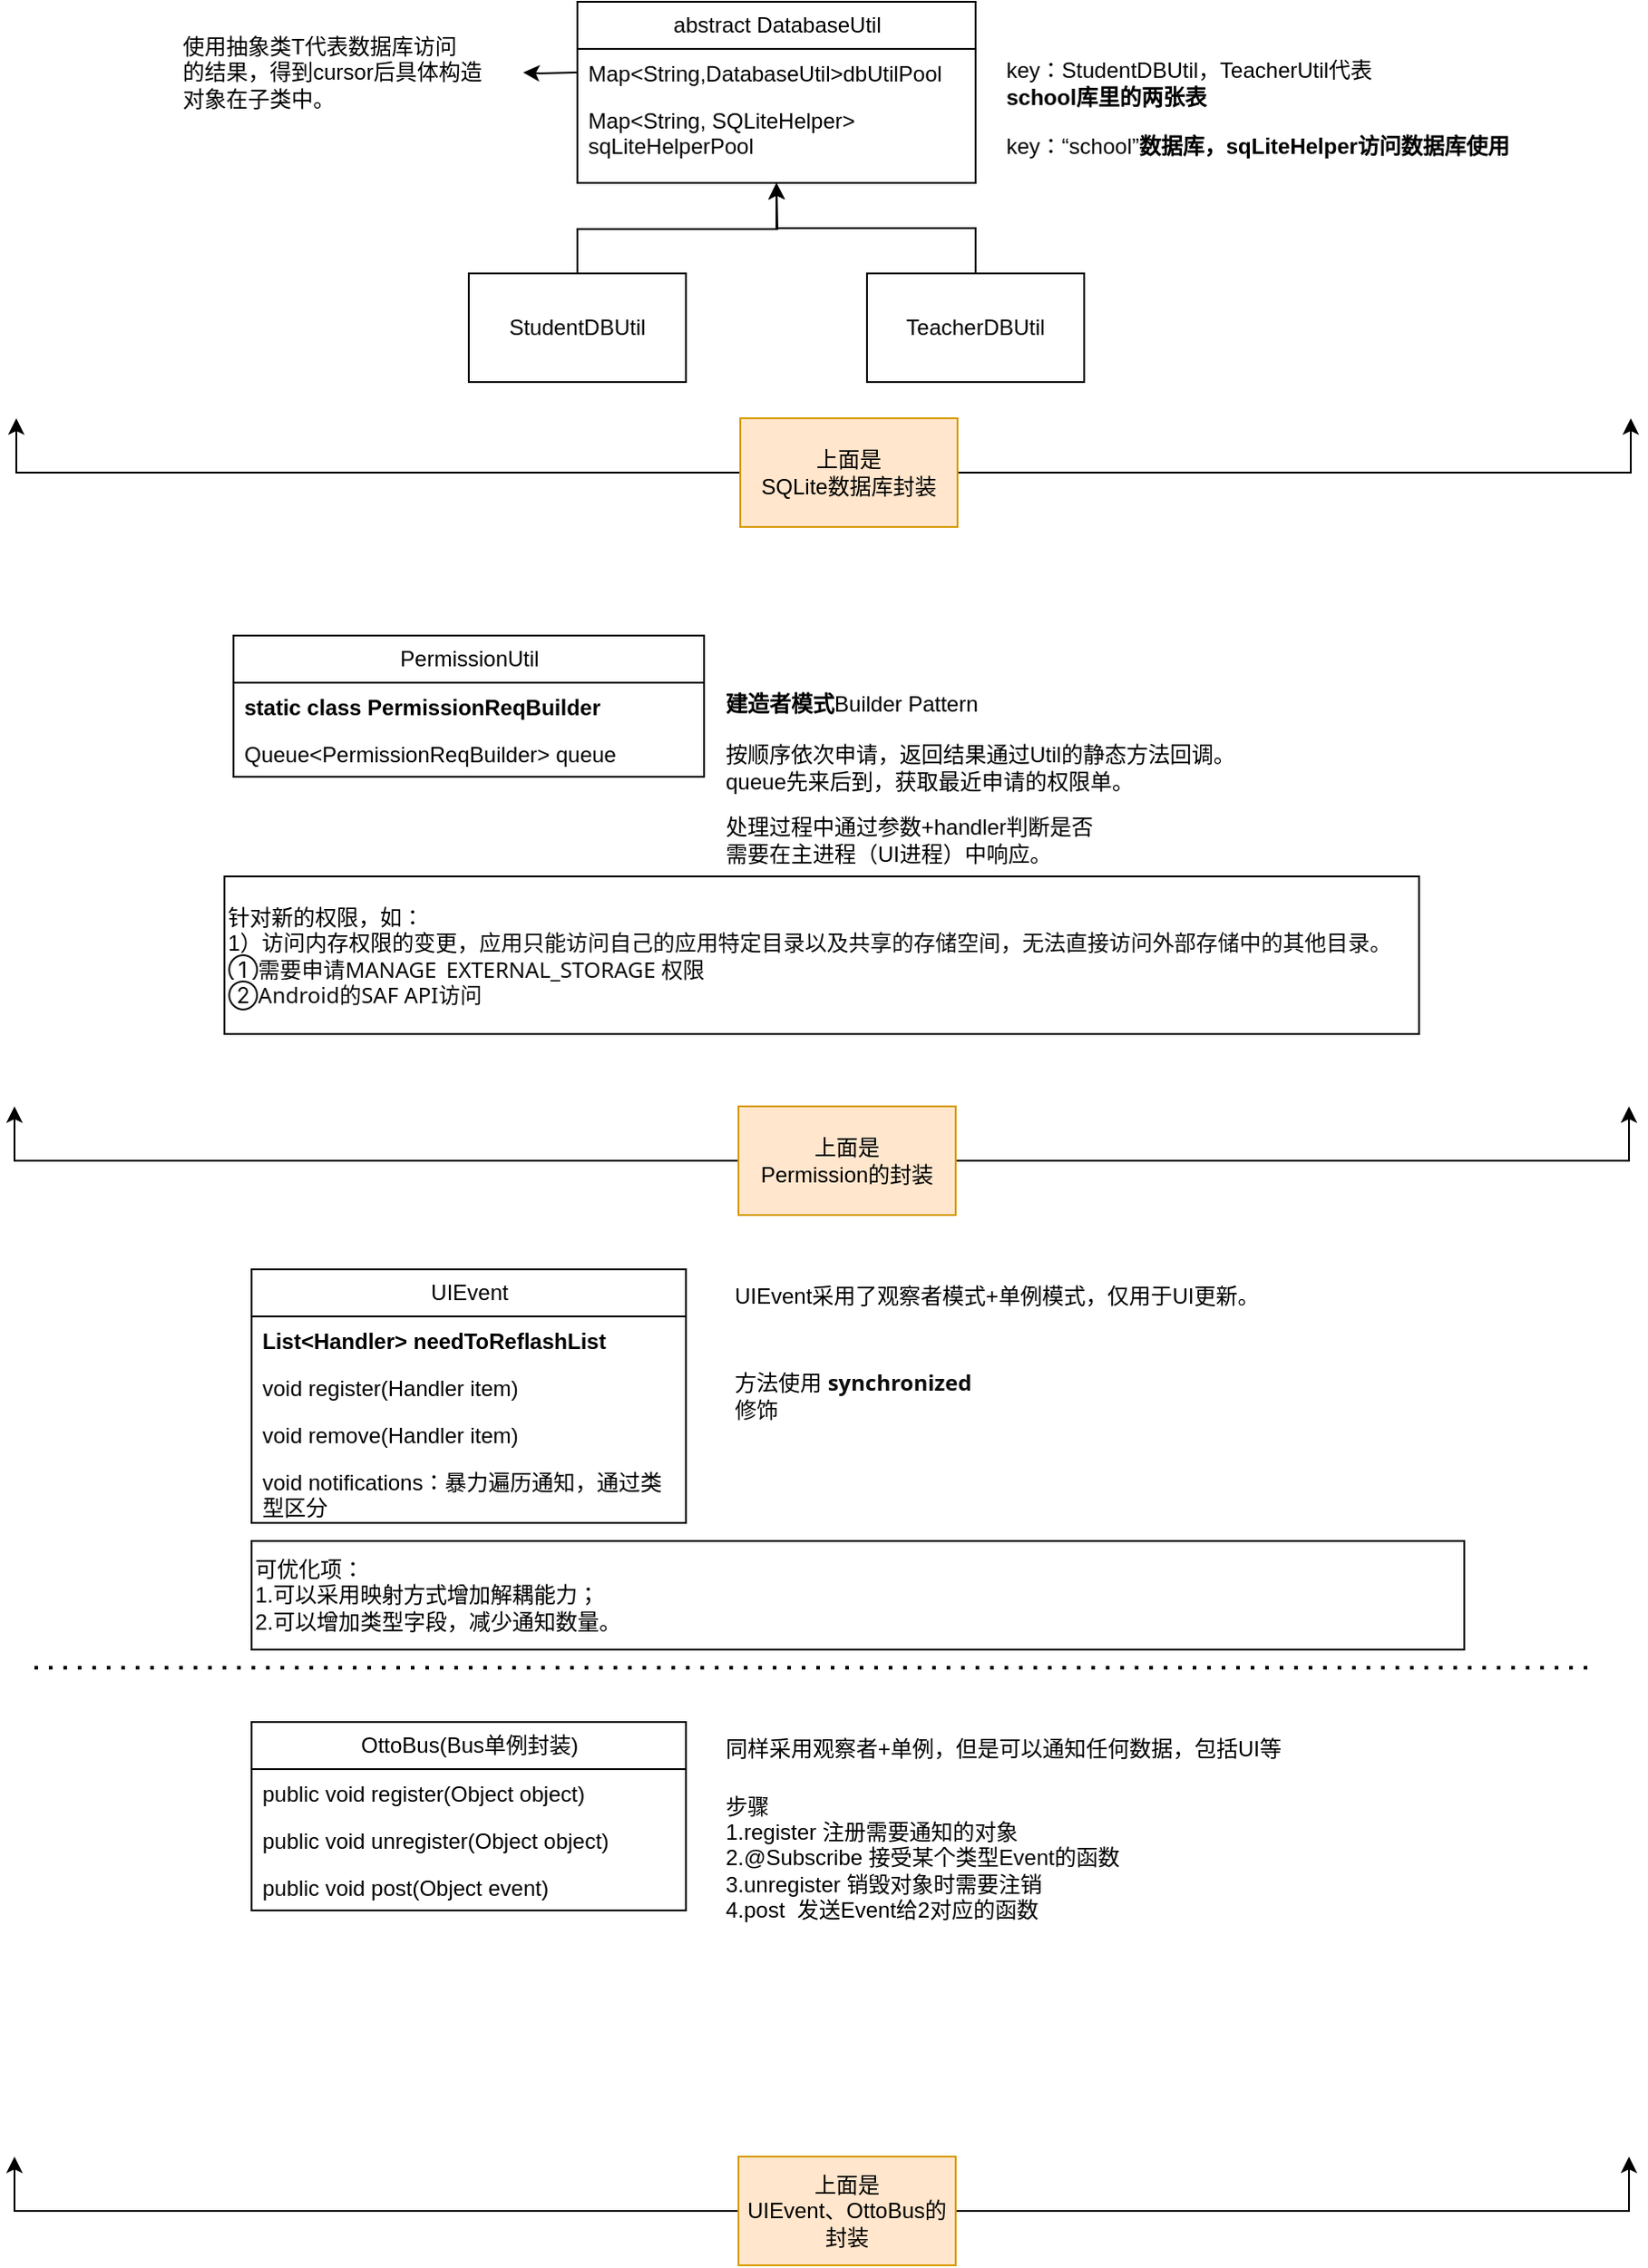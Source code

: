 <mxfile version="24.0.7" type="github">
  <diagram name="第 1 页" id="cVpbqnuZjv5tUL9fKgHS">
    <mxGraphModel dx="1328" dy="530" grid="1" gridSize="10" guides="1" tooltips="1" connect="1" arrows="1" fold="1" page="1" pageScale="1" pageWidth="1100" pageHeight="1700" math="0" shadow="0">
      <root>
        <mxCell id="0" />
        <mxCell id="1" parent="0" />
        <mxCell id="_Ly2tGGcxf1HoNy1rfg0-22" style="edgeStyle=orthogonalEdgeStyle;rounded=0;orthogonalLoop=1;jettySize=auto;html=1;exitX=0.5;exitY=0;exitDx=0;exitDy=0;" parent="1" source="_Ly2tGGcxf1HoNy1rfg0-3" edge="1">
          <mxGeometry relative="1" as="geometry">
            <mxPoint x="490" y="110" as="targetPoint" />
          </mxGeometry>
        </mxCell>
        <mxCell id="_Ly2tGGcxf1HoNy1rfg0-3" value="StudentDBUtil" style="whiteSpace=wrap;html=1;" parent="1" vertex="1">
          <mxGeometry x="320" y="160" width="120" height="60" as="geometry" />
        </mxCell>
        <mxCell id="_Ly2tGGcxf1HoNy1rfg0-4" value="TeacherDBUtil" style="whiteSpace=wrap;html=1;" parent="1" vertex="1">
          <mxGeometry x="540" y="160" width="120" height="60" as="geometry" />
        </mxCell>
        <mxCell id="_Ly2tGGcxf1HoNy1rfg0-17" value="&lt;span style=&quot;text-wrap: wrap;&quot;&gt;abstract&amp;nbsp;&lt;/span&gt;&lt;span style=&quot;text-wrap: wrap; background-color: initial;&quot;&gt;DatabaseUtil&lt;/span&gt;" style="swimlane;fontStyle=0;childLayout=stackLayout;horizontal=1;startSize=26;fillColor=none;horizontalStack=0;resizeParent=1;resizeParentMax=0;resizeLast=0;collapsible=1;marginBottom=0;html=1;" parent="1" vertex="1">
          <mxGeometry x="380" y="10" width="220" height="100" as="geometry" />
        </mxCell>
        <mxCell id="_Ly2tGGcxf1HoNy1rfg0-18" value="Map&amp;lt;String,DatabaseUtil&amp;gt;dbUtilPool" style="text;strokeColor=none;fillColor=none;align=left;verticalAlign=top;spacingLeft=4;spacingRight=4;overflow=hidden;rotatable=0;points=[[0,0.5],[1,0.5]];portConstraint=eastwest;whiteSpace=wrap;html=1;" parent="_Ly2tGGcxf1HoNy1rfg0-17" vertex="1">
          <mxGeometry y="26" width="220" height="26" as="geometry" />
        </mxCell>
        <mxCell id="_Ly2tGGcxf1HoNy1rfg0-19" value="Map&amp;lt;String, SQLiteHelper&amp;gt; sqLiteHelperPool" style="text;strokeColor=none;fillColor=none;align=left;verticalAlign=top;spacingLeft=4;spacingRight=4;overflow=hidden;rotatable=0;points=[[0,0.5],[1,0.5]];portConstraint=eastwest;whiteSpace=wrap;html=1;" parent="_Ly2tGGcxf1HoNy1rfg0-17" vertex="1">
          <mxGeometry y="52" width="220" height="48" as="geometry" />
        </mxCell>
        <mxCell id="_Ly2tGGcxf1HoNy1rfg0-21" style="edgeStyle=orthogonalEdgeStyle;rounded=0;orthogonalLoop=1;jettySize=auto;html=1;exitX=0.5;exitY=0;exitDx=0;exitDy=0;entryX=0.5;entryY=1;entryDx=0;entryDy=0;entryPerimeter=0;" parent="1" source="_Ly2tGGcxf1HoNy1rfg0-4" target="_Ly2tGGcxf1HoNy1rfg0-19" edge="1">
          <mxGeometry relative="1" as="geometry" />
        </mxCell>
        <mxCell id="_Ly2tGGcxf1HoNy1rfg0-23" value="key：StudentDBUtil，TeacherUtil代表&lt;div&gt;&lt;b&gt;school库里的两张表&lt;/b&gt;&lt;/div&gt;" style="text;html=1;align=left;verticalAlign=middle;resizable=0;points=[];autosize=1;strokeColor=none;fillColor=none;" parent="1" vertex="1">
          <mxGeometry x="615" y="35" width="230" height="40" as="geometry" />
        </mxCell>
        <mxCell id="1c0kHlhWkJaU_nETKubm-9" value="key：“school”&lt;b&gt;数据库，sqLiteHelper访问数据库使用&lt;/b&gt;" style="text;html=1;align=left;verticalAlign=middle;resizable=0;points=[];autosize=1;strokeColor=none;fillColor=none;" parent="1" vertex="1">
          <mxGeometry x="615" y="75" width="300" height="30" as="geometry" />
        </mxCell>
        <mxCell id="1c0kHlhWkJaU_nETKubm-11" value="使用抽象类T代表数据库访问&lt;div&gt;的结果，得到cursor后具体构造&lt;/div&gt;&lt;div&gt;对象在子类中。&lt;/div&gt;" style="text;html=1;align=left;verticalAlign=middle;resizable=0;points=[];autosize=1;strokeColor=none;fillColor=none;" parent="1" vertex="1">
          <mxGeometry x="160" y="19" width="190" height="60" as="geometry" />
        </mxCell>
        <mxCell id="1c0kHlhWkJaU_nETKubm-10" style="edgeStyle=orthogonalEdgeStyle;rounded=0;orthogonalLoop=1;jettySize=auto;html=1;exitX=0;exitY=0.5;exitDx=0;exitDy=0;" parent="1" target="1c0kHlhWkJaU_nETKubm-11" edge="1">
          <mxGeometry relative="1" as="geometry">
            <mxPoint x="290" y="49" as="targetPoint" />
            <mxPoint x="380" y="49" as="sourcePoint" />
          </mxGeometry>
        </mxCell>
        <mxCell id="1c0kHlhWkJaU_nETKubm-13" style="edgeStyle=orthogonalEdgeStyle;rounded=0;orthogonalLoop=1;jettySize=auto;html=1;exitX=0;exitY=0.5;exitDx=0;exitDy=0;" parent="1" source="1c0kHlhWkJaU_nETKubm-12" edge="1">
          <mxGeometry relative="1" as="geometry">
            <mxPoint x="70" y="240" as="targetPoint" />
            <Array as="points">
              <mxPoint x="70" y="270" />
            </Array>
          </mxGeometry>
        </mxCell>
        <mxCell id="1c0kHlhWkJaU_nETKubm-14" style="edgeStyle=orthogonalEdgeStyle;rounded=0;orthogonalLoop=1;jettySize=auto;html=1;exitX=1;exitY=0.5;exitDx=0;exitDy=0;" parent="1" source="1c0kHlhWkJaU_nETKubm-12" edge="1">
          <mxGeometry relative="1" as="geometry">
            <mxPoint x="962" y="240" as="targetPoint" />
            <Array as="points">
              <mxPoint x="962" y="270" />
            </Array>
          </mxGeometry>
        </mxCell>
        <mxCell id="1c0kHlhWkJaU_nETKubm-12" value="&lt;div&gt;上面是&lt;/div&gt;SQLite数据库封装" style="whiteSpace=wrap;html=1;fillColor=#ffe6cc;strokeColor=#d79b00;" parent="1" vertex="1">
          <mxGeometry x="470" y="240" width="120" height="60" as="geometry" />
        </mxCell>
        <mxCell id="1c0kHlhWkJaU_nETKubm-15" value="PermissionUtil" style="swimlane;fontStyle=0;childLayout=stackLayout;horizontal=1;startSize=26;fillColor=none;horizontalStack=0;resizeParent=1;resizeParentMax=0;resizeLast=0;collapsible=1;marginBottom=0;html=1;" parent="1" vertex="1">
          <mxGeometry x="190" y="360" width="260" height="78" as="geometry" />
        </mxCell>
        <mxCell id="1c0kHlhWkJaU_nETKubm-16" value="&lt;b&gt;static&amp;nbsp;class PermissionReqBuilder&lt;/b&gt;" style="text;strokeColor=none;fillColor=none;align=left;verticalAlign=top;spacingLeft=4;spacingRight=4;overflow=hidden;rotatable=0;points=[[0,0.5],[1,0.5]];portConstraint=eastwest;whiteSpace=wrap;html=1;" parent="1c0kHlhWkJaU_nETKubm-15" vertex="1">
          <mxGeometry y="26" width="260" height="26" as="geometry" />
        </mxCell>
        <mxCell id="1c0kHlhWkJaU_nETKubm-17" value="Queue&amp;lt;PermissionReqBuilder&amp;gt;&amp;nbsp;queue" style="text;strokeColor=none;fillColor=none;align=left;verticalAlign=top;spacingLeft=4;spacingRight=4;overflow=hidden;rotatable=0;points=[[0,0.5],[1,0.5]];portConstraint=eastwest;whiteSpace=wrap;html=1;" parent="1c0kHlhWkJaU_nETKubm-15" vertex="1">
          <mxGeometry y="52" width="260" height="26" as="geometry" />
        </mxCell>
        <mxCell id="1c0kHlhWkJaU_nETKubm-20" value="&lt;b&gt;建造者模式&lt;/b&gt;Builder&amp;nbsp;Pattern" style="text;html=1;align=left;verticalAlign=middle;resizable=0;points=[];autosize=1;strokeColor=none;fillColor=none;" parent="1" vertex="1">
          <mxGeometry x="460" y="383" width="160" height="30" as="geometry" />
        </mxCell>
        <mxCell id="1c0kHlhWkJaU_nETKubm-21" value="按顺序依次申请，返回结果通过Util的静态方法回调。&lt;div&gt;queue先来后到，获取最近申请的权限单。&lt;/div&gt;" style="text;html=1;align=left;verticalAlign=middle;resizable=0;points=[];autosize=1;strokeColor=none;fillColor=none;" parent="1" vertex="1">
          <mxGeometry x="460" y="413" width="300" height="40" as="geometry" />
        </mxCell>
        <mxCell id="1c0kHlhWkJaU_nETKubm-22" value="处理过程中通过参数+handler判断是否&lt;div&gt;需要在主进程（UI进程）中响应。&lt;/div&gt;" style="text;html=1;align=left;verticalAlign=middle;resizable=0;points=[];autosize=1;strokeColor=none;fillColor=none;" parent="1" vertex="1">
          <mxGeometry x="460" y="453" width="230" height="40" as="geometry" />
        </mxCell>
        <mxCell id="1c0kHlhWkJaU_nETKubm-23" value="针对新的权限，如：&lt;div style=&quot;font-size: 12px;&quot;&gt;1）访问内存权限的变更，&lt;span style=&quot;color: rgb(13, 13, 13); font-family: Söhne, ui-sans-serif, system-ui, -apple-system, &amp;quot;Segoe UI&amp;quot;, Roboto, Ubuntu, Cantarell, &amp;quot;Noto Sans&amp;quot;, sans-serif, &amp;quot;Helvetica Neue&amp;quot;, Arial, &amp;quot;Apple Color Emoji&amp;quot;, &amp;quot;Segoe UI Emoji&amp;quot;, &amp;quot;Segoe UI Symbol&amp;quot;, &amp;quot;Noto Color Emoji&amp;quot;; font-size: 12px; white-space-collapse: preserve; background-color: rgb(255, 255, 255);&quot;&gt;应用只能访问自己的应用特定目录以及共享的存储空间，无法直接访问外部存储中的其他目录。&lt;/span&gt;&lt;/div&gt;&lt;div style=&quot;font-size: 12px;&quot;&gt;&lt;span style=&quot;color: rgb(13, 13, 13); font-family: Söhne, ui-sans-serif, system-ui, -apple-system, &amp;quot;Segoe UI&amp;quot;, Roboto, Ubuntu, Cantarell, &amp;quot;Noto Sans&amp;quot;, sans-serif, &amp;quot;Helvetica Neue&amp;quot;, Arial, &amp;quot;Apple Color Emoji&amp;quot;, &amp;quot;Segoe UI Emoji&amp;quot;, &amp;quot;Segoe UI Symbol&amp;quot;, &amp;quot;Noto Color Emoji&amp;quot;; font-size: 12px; white-space-collapse: preserve; background-color: rgb(255, 255, 255);&quot;&gt;①需要申请&lt;/span&gt;&lt;span style=&quot;background-color: rgb(255, 255, 255); color: rgb(13, 13, 13); font-family: Söhne, ui-sans-serif, system-ui, -apple-system, &amp;quot;Segoe UI&amp;quot;, Roboto, Ubuntu, Cantarell, &amp;quot;Noto Sans&amp;quot;, sans-serif, &amp;quot;Helvetica Neue&amp;quot;, Arial, &amp;quot;Apple Color Emoji&amp;quot;, &amp;quot;Segoe UI Emoji&amp;quot;, &amp;quot;Segoe UI Symbol&amp;quot;, &amp;quot;Noto Color Emoji&amp;quot;; font-size: 12px; white-space-collapse: preserve;&quot;&gt;MANAGE_EXTERNAL_STORAGE 权限&lt;/span&gt;&lt;/div&gt;&lt;div style=&quot;font-size: 12px;&quot;&gt;&lt;span style=&quot;background-color: rgb(255, 255, 255); color: rgb(13, 13, 13); font-family: Söhne, ui-sans-serif, system-ui, -apple-system, &amp;quot;Segoe UI&amp;quot;, Roboto, Ubuntu, Cantarell, &amp;quot;Noto Sans&amp;quot;, sans-serif, &amp;quot;Helvetica Neue&amp;quot;, Arial, &amp;quot;Apple Color Emoji&amp;quot;, &amp;quot;Segoe UI Emoji&amp;quot;, &amp;quot;Segoe UI Symbol&amp;quot;, &amp;quot;Noto Color Emoji&amp;quot;; font-size: 12px; white-space-collapse: preserve;&quot;&gt;②Android的SAF API访问&lt;/span&gt;&lt;/div&gt;" style="whiteSpace=wrap;html=1;fontSize=12;align=left;" parent="1" vertex="1">
          <mxGeometry x="185" y="493" width="660" height="87" as="geometry" />
        </mxCell>
        <mxCell id="1c0kHlhWkJaU_nETKubm-24" style="edgeStyle=orthogonalEdgeStyle;rounded=0;orthogonalLoop=1;jettySize=auto;html=1;exitX=0;exitY=0.5;exitDx=0;exitDy=0;" parent="1" source="1c0kHlhWkJaU_nETKubm-26" edge="1">
          <mxGeometry relative="1" as="geometry">
            <mxPoint x="69" y="620" as="targetPoint" />
            <Array as="points">
              <mxPoint x="69" y="650" />
            </Array>
          </mxGeometry>
        </mxCell>
        <mxCell id="1c0kHlhWkJaU_nETKubm-25" style="edgeStyle=orthogonalEdgeStyle;rounded=0;orthogonalLoop=1;jettySize=auto;html=1;exitX=1;exitY=0.5;exitDx=0;exitDy=0;" parent="1" source="1c0kHlhWkJaU_nETKubm-26" edge="1">
          <mxGeometry relative="1" as="geometry">
            <mxPoint x="961" y="620" as="targetPoint" />
            <Array as="points">
              <mxPoint x="961" y="650" />
            </Array>
          </mxGeometry>
        </mxCell>
        <mxCell id="1c0kHlhWkJaU_nETKubm-26" value="&lt;div&gt;上面是&lt;/div&gt;Permission的封装" style="whiteSpace=wrap;html=1;fillColor=#ffe6cc;strokeColor=#d79b00;" parent="1" vertex="1">
          <mxGeometry x="469" y="620" width="120" height="60" as="geometry" />
        </mxCell>
        <mxCell id="asEf8vuWVPnKcKxidllt-1" value="UIEvent" style="swimlane;fontStyle=0;childLayout=stackLayout;horizontal=1;startSize=26;fillColor=none;horizontalStack=0;resizeParent=1;resizeParentMax=0;resizeLast=0;collapsible=1;marginBottom=0;html=1;" parent="1" vertex="1">
          <mxGeometry x="200" y="710" width="240" height="140" as="geometry" />
        </mxCell>
        <mxCell id="asEf8vuWVPnKcKxidllt-2" value="&lt;b&gt;List&amp;lt;Handler&amp;gt; needToReflashList&lt;/b&gt;" style="text;strokeColor=none;fillColor=none;align=left;verticalAlign=top;spacingLeft=4;spacingRight=4;overflow=hidden;rotatable=0;points=[[0,0.5],[1,0.5]];portConstraint=eastwest;whiteSpace=wrap;html=1;" parent="asEf8vuWVPnKcKxidllt-1" vertex="1">
          <mxGeometry y="26" width="240" height="26" as="geometry" />
        </mxCell>
        <mxCell id="asEf8vuWVPnKcKxidllt-3" value="void register(Handler item)" style="text;strokeColor=none;fillColor=none;align=left;verticalAlign=top;spacingLeft=4;spacingRight=4;overflow=hidden;rotatable=0;points=[[0,0.5],[1,0.5]];portConstraint=eastwest;whiteSpace=wrap;html=1;" parent="asEf8vuWVPnKcKxidllt-1" vertex="1">
          <mxGeometry y="52" width="240" height="26" as="geometry" />
        </mxCell>
        <mxCell id="asEf8vuWVPnKcKxidllt-4" value="void remove(Handler item)" style="text;strokeColor=none;fillColor=none;align=left;verticalAlign=top;spacingLeft=4;spacingRight=4;overflow=hidden;rotatable=0;points=[[0,0.5],[1,0.5]];portConstraint=eastwest;whiteSpace=wrap;html=1;" parent="asEf8vuWVPnKcKxidllt-1" vertex="1">
          <mxGeometry y="78" width="240" height="26" as="geometry" />
        </mxCell>
        <mxCell id="asEf8vuWVPnKcKxidllt-5" value="void notifications：暴力遍历通知，通过类型区分" style="text;strokeColor=none;fillColor=none;align=left;verticalAlign=top;spacingLeft=4;spacingRight=4;overflow=hidden;rotatable=0;points=[[0,0.5],[1,0.5]];portConstraint=eastwest;whiteSpace=wrap;html=1;" parent="asEf8vuWVPnKcKxidllt-1" vertex="1">
          <mxGeometry y="104" width="240" height="36" as="geometry" />
        </mxCell>
        <mxCell id="asEf8vuWVPnKcKxidllt-6" value="UIEvent采用了观察者模式+单例模式，仅用于UI更新。" style="text;html=1;align=left;verticalAlign=middle;resizable=0;points=[];autosize=1;strokeColor=none;fillColor=none;" parent="1" vertex="1">
          <mxGeometry x="465" y="710" width="310" height="30" as="geometry" />
        </mxCell>
        <mxCell id="asEf8vuWVPnKcKxidllt-7" value="方法使用&amp;nbsp;&lt;span style=&quot;border: 0px solid rgb(227, 227, 227); box-sizing: border-box; --tw-border-spacing-x: 0; --tw-border-spacing-y: 0; --tw-translate-x: 0; --tw-translate-y: 0; --tw-rotate: 0; --tw-skew-x: 0; --tw-skew-y: 0; --tw-scale-x: 1; --tw-scale-y: 1; --tw-pan-x: ; --tw-pan-y: ; --tw-pinch-zoom: ; --tw-scroll-snap-strictness: proximity; --tw-gradient-from-position: ; --tw-gradient-via-position: ; --tw-gradient-to-position: ; --tw-ordinal: ; --tw-slashed-zero: ; --tw-numeric-figure: ; --tw-numeric-spacing: ; --tw-numeric-fraction: ; --tw-ring-inset: ; --tw-ring-offset-width: 0px; --tw-ring-offset-color: #fff; --tw-ring-color: rgba(69,89,164,.5); --tw-ring-offset-shadow: 0 0 transparent; --tw-ring-shadow: 0 0 transparent; --tw-shadow: 0 0 transparent; --tw-shadow-colored: 0 0 transparent; --tw-blur: ; --tw-brightness: ; --tw-contrast: ; --tw-grayscale: ; --tw-hue-rotate: ; --tw-invert: ; --tw-saturate: ; --tw-sepia: ; --tw-drop-shadow: ; --tw-backdrop-blur: ; --tw-backdrop-brightness: ; --tw-backdrop-contrast: ; --tw-backdrop-grayscale: ; --tw-backdrop-hue-rotate: ; --tw-backdrop-invert: ; --tw-backdrop-opacity: ; --tw-backdrop-saturate: ; --tw-backdrop-sepia: ; font-weight: 600; color: rgb(13, 13, 13); font-family: Söhne, ui-sans-serif, system-ui, -apple-system, &amp;quot;Segoe UI&amp;quot;, Roboto, Ubuntu, Cantarell, &amp;quot;Noto Sans&amp;quot;, sans-serif, &amp;quot;Helvetica Neue&amp;quot;, Arial, &amp;quot;Apple Color Emoji&amp;quot;, &amp;quot;Segoe UI Emoji&amp;quot;, &amp;quot;Segoe UI Symbol&amp;quot;, &amp;quot;Noto Color Emoji&amp;quot;; font-size: 12px; white-space: pre-wrap; background-color: rgb(255, 255, 255);&quot;&gt;synchronized&lt;/span&gt;&lt;span style=&quot;border: 0px solid rgb(227, 227, 227); box-sizing: border-box; --tw-border-spacing-x: 0; --tw-border-spacing-y: 0; --tw-translate-x: 0; --tw-translate-y: 0; --tw-rotate: 0; --tw-skew-x: 0; --tw-skew-y: 0; --tw-scale-x: 1; --tw-scale-y: 1; --tw-pan-x: ; --tw-pan-y: ; --tw-pinch-zoom: ; --tw-scroll-snap-strictness: proximity; --tw-gradient-from-position: ; --tw-gradient-via-position: ; --tw-gradient-to-position: ; --tw-ordinal: ; --tw-slashed-zero: ; --tw-numeric-figure: ; --tw-numeric-spacing: ; --tw-numeric-fraction: ; --tw-ring-inset: ; --tw-ring-offset-width: 0px; --tw-ring-offset-color: #fff; --tw-ring-color: rgba(69,89,164,.5); --tw-ring-offset-shadow: 0 0 transparent; --tw-ring-shadow: 0 0 transparent; --tw-shadow: 0 0 transparent; --tw-shadow-colored: 0 0 transparent; --tw-blur: ; --tw-brightness: ; --tw-contrast: ; --tw-grayscale: ; --tw-hue-rotate: ; --tw-invert: ; --tw-saturate: ; --tw-sepia: ; --tw-drop-shadow: ; --tw-backdrop-blur: ; --tw-backdrop-brightness: ; --tw-backdrop-contrast: ; --tw-backdrop-grayscale: ; --tw-backdrop-hue-rotate: ; --tw-backdrop-invert: ; --tw-backdrop-opacity: ; --tw-backdrop-saturate: ; --tw-backdrop-sepia: ; color: rgb(13, 13, 13); font-family: Söhne, ui-sans-serif, system-ui, -apple-system, &amp;quot;Segoe UI&amp;quot;, Roboto, Ubuntu, Cantarell, &amp;quot;Noto Sans&amp;quot;, sans-serif, &amp;quot;Helvetica Neue&amp;quot;, Arial, &amp;quot;Apple Color Emoji&amp;quot;, &amp;quot;Segoe UI Emoji&amp;quot;, &amp;quot;Segoe UI Symbol&amp;quot;, &amp;quot;Noto Color Emoji&amp;quot;; font-size: 12px; white-space: pre-wrap; background-color: rgb(255, 255, 255);&quot;&gt;修饰&lt;/span&gt;" style="text;html=1;align=left;verticalAlign=middle;resizable=0;points=[];autosize=1;strokeColor=none;fillColor=none;fontSize=12;" parent="1" vertex="1">
          <mxGeometry x="465" y="765" width="180" height="30" as="geometry" />
        </mxCell>
        <mxCell id="asEf8vuWVPnKcKxidllt-8" style="edgeStyle=orthogonalEdgeStyle;rounded=0;orthogonalLoop=1;jettySize=auto;html=1;exitX=0;exitY=0.5;exitDx=0;exitDy=0;" parent="1" source="asEf8vuWVPnKcKxidllt-10" edge="1">
          <mxGeometry relative="1" as="geometry">
            <mxPoint x="69" y="1200" as="targetPoint" />
            <Array as="points">
              <mxPoint x="69" y="1230" />
            </Array>
          </mxGeometry>
        </mxCell>
        <mxCell id="asEf8vuWVPnKcKxidllt-9" style="edgeStyle=orthogonalEdgeStyle;rounded=0;orthogonalLoop=1;jettySize=auto;html=1;exitX=1;exitY=0.5;exitDx=0;exitDy=0;" parent="1" source="asEf8vuWVPnKcKxidllt-10" edge="1">
          <mxGeometry relative="1" as="geometry">
            <mxPoint x="961" y="1200" as="targetPoint" />
            <Array as="points">
              <mxPoint x="961" y="1230" />
            </Array>
          </mxGeometry>
        </mxCell>
        <mxCell id="asEf8vuWVPnKcKxidllt-10" value="&lt;div&gt;上面是&lt;/div&gt;UIEvent、OttoBus的封装" style="whiteSpace=wrap;html=1;fillColor=#ffe6cc;strokeColor=#d79b00;" parent="1" vertex="1">
          <mxGeometry x="469" y="1200" width="120" height="60" as="geometry" />
        </mxCell>
        <mxCell id="asEf8vuWVPnKcKxidllt-11" value="可优化项：&lt;br&gt;1.可以采用映射方式增加解耦能力；&lt;br&gt;2.可以增加类型字段，减少通知数量。" style="whiteSpace=wrap;html=1;align=left;" parent="1" vertex="1">
          <mxGeometry x="200" y="860" width="670" height="60" as="geometry" />
        </mxCell>
        <mxCell id="asEf8vuWVPnKcKxidllt-12" value="" style="endArrow=none;dashed=1;html=1;dashPattern=1 3;strokeWidth=2;rounded=0;" parent="1" edge="1">
          <mxGeometry width="50" height="50" relative="1" as="geometry">
            <mxPoint x="80" y="930" as="sourcePoint" />
            <mxPoint x="940" y="930" as="targetPoint" />
          </mxGeometry>
        </mxCell>
        <mxCell id="asEf8vuWVPnKcKxidllt-14" value="OttoBus(Bus单例封装)" style="swimlane;fontStyle=0;childLayout=stackLayout;horizontal=1;startSize=26;fillColor=none;horizontalStack=0;resizeParent=1;resizeParentMax=0;resizeLast=0;collapsible=1;marginBottom=0;html=1;" parent="1" vertex="1">
          <mxGeometry x="200" y="960" width="240" height="104" as="geometry" />
        </mxCell>
        <mxCell id="asEf8vuWVPnKcKxidllt-16" value="public void register(Object object)" style="text;strokeColor=none;fillColor=none;align=left;verticalAlign=top;spacingLeft=4;spacingRight=4;overflow=hidden;rotatable=0;points=[[0,0.5],[1,0.5]];portConstraint=eastwest;whiteSpace=wrap;html=1;" parent="asEf8vuWVPnKcKxidllt-14" vertex="1">
          <mxGeometry y="26" width="240" height="26" as="geometry" />
        </mxCell>
        <mxCell id="asEf8vuWVPnKcKxidllt-17" value="public void unregister(Object object)" style="text;strokeColor=none;fillColor=none;align=left;verticalAlign=top;spacingLeft=4;spacingRight=4;overflow=hidden;rotatable=0;points=[[0,0.5],[1,0.5]];portConstraint=eastwest;whiteSpace=wrap;html=1;" parent="asEf8vuWVPnKcKxidllt-14" vertex="1">
          <mxGeometry y="52" width="240" height="26" as="geometry" />
        </mxCell>
        <mxCell id="asEf8vuWVPnKcKxidllt-18" value="public void post(Object event)" style="text;strokeColor=none;fillColor=none;align=left;verticalAlign=top;spacingLeft=4;spacingRight=4;overflow=hidden;rotatable=0;points=[[0,0.5],[1,0.5]];portConstraint=eastwest;whiteSpace=wrap;html=1;" parent="asEf8vuWVPnKcKxidllt-14" vertex="1">
          <mxGeometry y="78" width="240" height="26" as="geometry" />
        </mxCell>
        <mxCell id="asEf8vuWVPnKcKxidllt-19" value="同样采用观察者+单例，但是可以通知任何数据，包括UI等" style="text;html=1;align=left;verticalAlign=middle;resizable=0;points=[];autosize=1;strokeColor=none;fillColor=none;" parent="1" vertex="1">
          <mxGeometry x="460" y="960" width="330" height="30" as="geometry" />
        </mxCell>
        <mxCell id="asEf8vuWVPnKcKxidllt-20" value="步骤&lt;br&gt;1.register&amp;nbsp;注册需要通知的对象&lt;br&gt;2.@Subscribe&amp;nbsp;接受某个类型Event的函数&lt;br&gt;3.unregister&amp;nbsp;销毁对象时需要注销&lt;br&gt;4.post&amp;nbsp; 发送Event给2对应的函数" style="text;html=1;align=left;verticalAlign=middle;resizable=0;points=[];autosize=1;strokeColor=none;fillColor=none;" parent="1" vertex="1">
          <mxGeometry x="460" y="990" width="240" height="90" as="geometry" />
        </mxCell>
      </root>
    </mxGraphModel>
  </diagram>
</mxfile>
